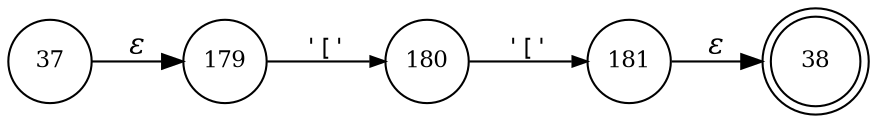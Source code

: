 digraph ATN {
rankdir=LR;
s38[fontsize=11, label="38", shape=doublecircle, fixedsize=true, width=.6];
s179[fontsize=11,label="179", shape=circle, fixedsize=true, width=.55, peripheries=1];
s180[fontsize=11,label="180", shape=circle, fixedsize=true, width=.55, peripheries=1];
s37[fontsize=11,label="37", shape=circle, fixedsize=true, width=.55, peripheries=1];
s181[fontsize=11,label="181", shape=circle, fixedsize=true, width=.55, peripheries=1];
s37 -> s179 [fontname="Times-Italic", label="&epsilon;"];
s179 -> s180 [fontsize=11, fontname="Courier", arrowsize=.7, label = "'['", arrowhead = normal];
s180 -> s181 [fontsize=11, fontname="Courier", arrowsize=.7, label = "'['", arrowhead = normal];
s181 -> s38 [fontname="Times-Italic", label="&epsilon;"];
}